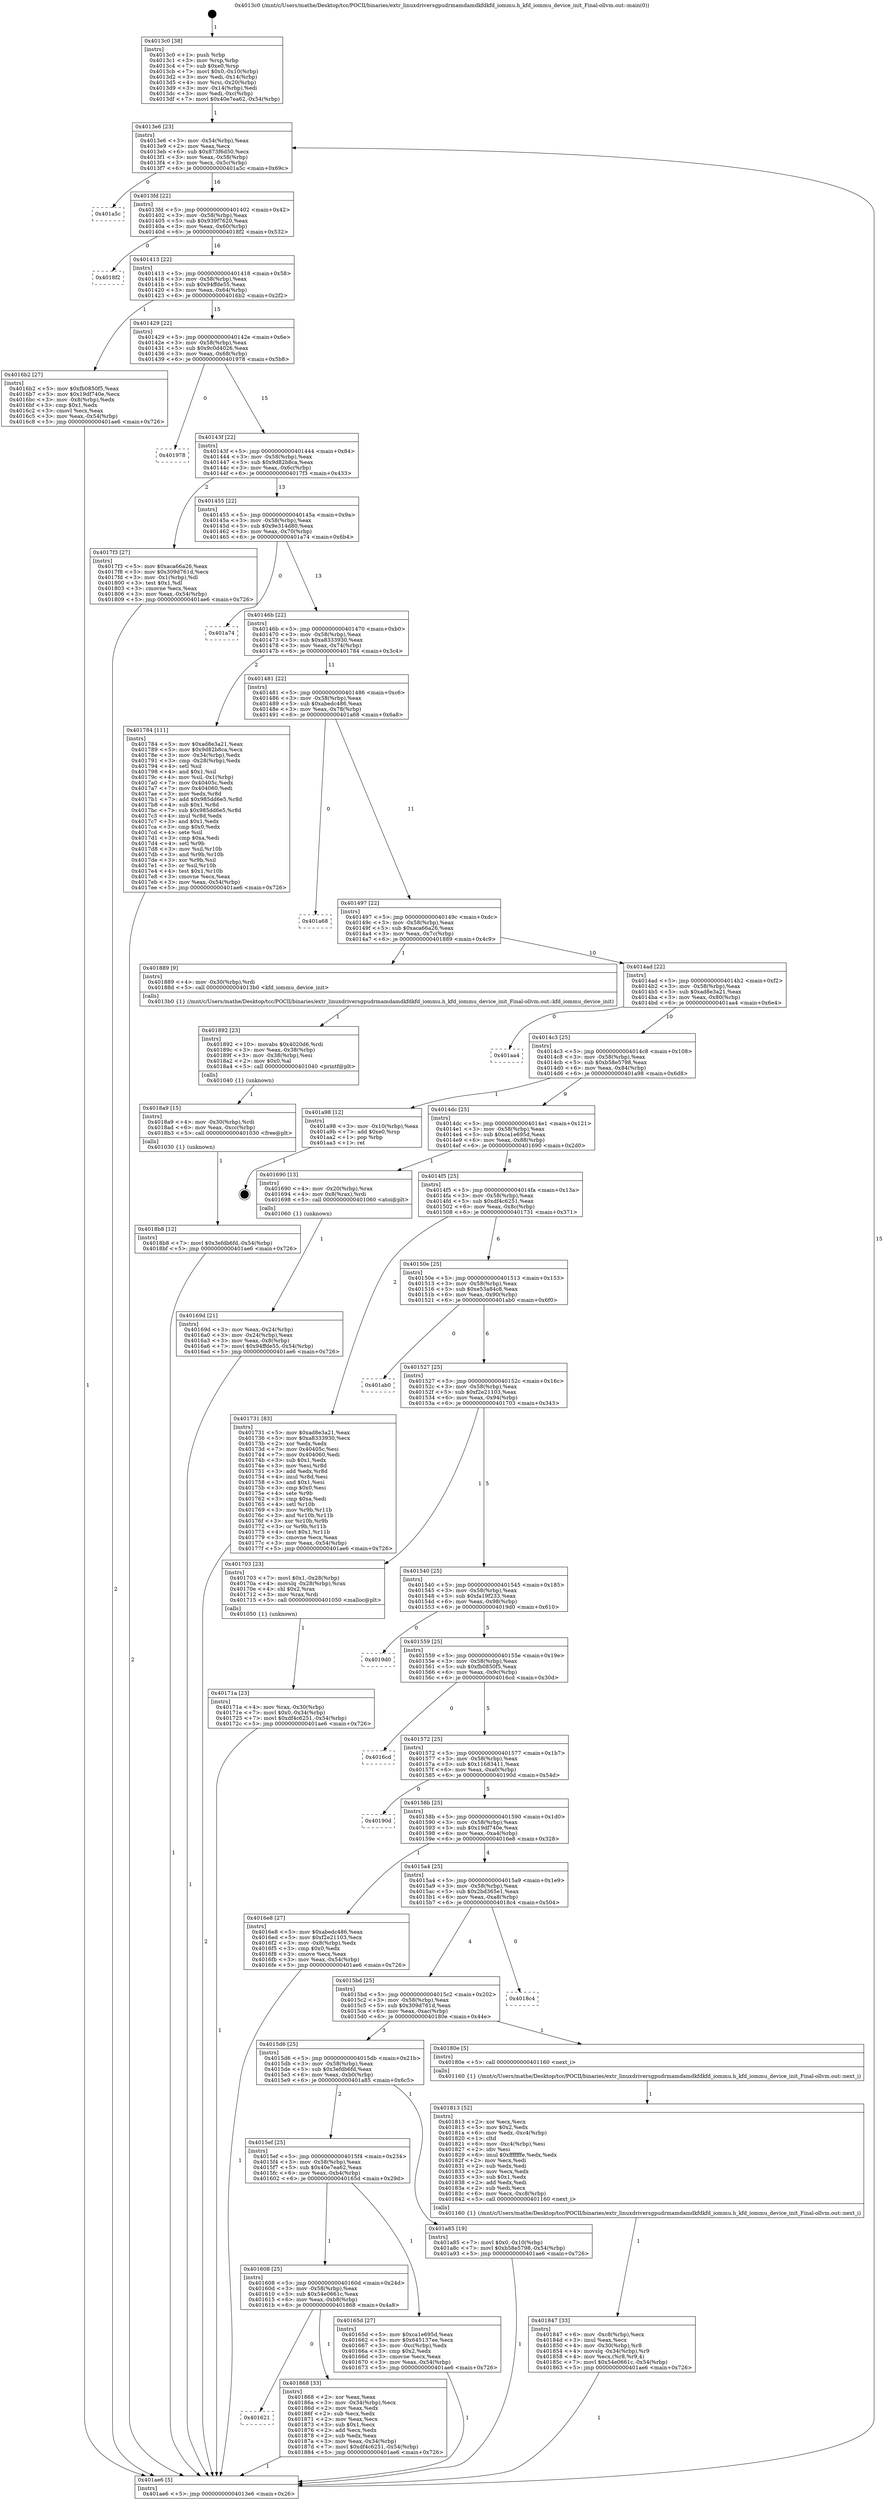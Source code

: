 digraph "0x4013c0" {
  label = "0x4013c0 (/mnt/c/Users/mathe/Desktop/tcc/POCII/binaries/extr_linuxdriversgpudrmamdamdkfdkfd_iommu.h_kfd_iommu_device_init_Final-ollvm.out::main(0))"
  labelloc = "t"
  node[shape=record]

  Entry [label="",width=0.3,height=0.3,shape=circle,fillcolor=black,style=filled]
  "0x4013e6" [label="{
     0x4013e6 [23]\l
     | [instrs]\l
     &nbsp;&nbsp;0x4013e6 \<+3\>: mov -0x54(%rbp),%eax\l
     &nbsp;&nbsp;0x4013e9 \<+2\>: mov %eax,%ecx\l
     &nbsp;&nbsp;0x4013eb \<+6\>: sub $0x873f6d50,%ecx\l
     &nbsp;&nbsp;0x4013f1 \<+3\>: mov %eax,-0x58(%rbp)\l
     &nbsp;&nbsp;0x4013f4 \<+3\>: mov %ecx,-0x5c(%rbp)\l
     &nbsp;&nbsp;0x4013f7 \<+6\>: je 0000000000401a5c \<main+0x69c\>\l
  }"]
  "0x401a5c" [label="{
     0x401a5c\l
  }", style=dashed]
  "0x4013fd" [label="{
     0x4013fd [22]\l
     | [instrs]\l
     &nbsp;&nbsp;0x4013fd \<+5\>: jmp 0000000000401402 \<main+0x42\>\l
     &nbsp;&nbsp;0x401402 \<+3\>: mov -0x58(%rbp),%eax\l
     &nbsp;&nbsp;0x401405 \<+5\>: sub $0x939f7620,%eax\l
     &nbsp;&nbsp;0x40140a \<+3\>: mov %eax,-0x60(%rbp)\l
     &nbsp;&nbsp;0x40140d \<+6\>: je 00000000004018f2 \<main+0x532\>\l
  }"]
  Exit [label="",width=0.3,height=0.3,shape=circle,fillcolor=black,style=filled,peripheries=2]
  "0x4018f2" [label="{
     0x4018f2\l
  }", style=dashed]
  "0x401413" [label="{
     0x401413 [22]\l
     | [instrs]\l
     &nbsp;&nbsp;0x401413 \<+5\>: jmp 0000000000401418 \<main+0x58\>\l
     &nbsp;&nbsp;0x401418 \<+3\>: mov -0x58(%rbp),%eax\l
     &nbsp;&nbsp;0x40141b \<+5\>: sub $0x94ffde55,%eax\l
     &nbsp;&nbsp;0x401420 \<+3\>: mov %eax,-0x64(%rbp)\l
     &nbsp;&nbsp;0x401423 \<+6\>: je 00000000004016b2 \<main+0x2f2\>\l
  }"]
  "0x4018b8" [label="{
     0x4018b8 [12]\l
     | [instrs]\l
     &nbsp;&nbsp;0x4018b8 \<+7\>: movl $0x3efdb6fd,-0x54(%rbp)\l
     &nbsp;&nbsp;0x4018bf \<+5\>: jmp 0000000000401ae6 \<main+0x726\>\l
  }"]
  "0x4016b2" [label="{
     0x4016b2 [27]\l
     | [instrs]\l
     &nbsp;&nbsp;0x4016b2 \<+5\>: mov $0xfb0850f5,%eax\l
     &nbsp;&nbsp;0x4016b7 \<+5\>: mov $0x19df740e,%ecx\l
     &nbsp;&nbsp;0x4016bc \<+3\>: mov -0x8(%rbp),%edx\l
     &nbsp;&nbsp;0x4016bf \<+3\>: cmp $0x1,%edx\l
     &nbsp;&nbsp;0x4016c2 \<+3\>: cmovl %ecx,%eax\l
     &nbsp;&nbsp;0x4016c5 \<+3\>: mov %eax,-0x54(%rbp)\l
     &nbsp;&nbsp;0x4016c8 \<+5\>: jmp 0000000000401ae6 \<main+0x726\>\l
  }"]
  "0x401429" [label="{
     0x401429 [22]\l
     | [instrs]\l
     &nbsp;&nbsp;0x401429 \<+5\>: jmp 000000000040142e \<main+0x6e\>\l
     &nbsp;&nbsp;0x40142e \<+3\>: mov -0x58(%rbp),%eax\l
     &nbsp;&nbsp;0x401431 \<+5\>: sub $0x9c0d4026,%eax\l
     &nbsp;&nbsp;0x401436 \<+3\>: mov %eax,-0x68(%rbp)\l
     &nbsp;&nbsp;0x401439 \<+6\>: je 0000000000401978 \<main+0x5b8\>\l
  }"]
  "0x4018a9" [label="{
     0x4018a9 [15]\l
     | [instrs]\l
     &nbsp;&nbsp;0x4018a9 \<+4\>: mov -0x30(%rbp),%rdi\l
     &nbsp;&nbsp;0x4018ad \<+6\>: mov %eax,-0xcc(%rbp)\l
     &nbsp;&nbsp;0x4018b3 \<+5\>: call 0000000000401030 \<free@plt\>\l
     | [calls]\l
     &nbsp;&nbsp;0x401030 \{1\} (unknown)\l
  }"]
  "0x401978" [label="{
     0x401978\l
  }", style=dashed]
  "0x40143f" [label="{
     0x40143f [22]\l
     | [instrs]\l
     &nbsp;&nbsp;0x40143f \<+5\>: jmp 0000000000401444 \<main+0x84\>\l
     &nbsp;&nbsp;0x401444 \<+3\>: mov -0x58(%rbp),%eax\l
     &nbsp;&nbsp;0x401447 \<+5\>: sub $0x9d82b8ca,%eax\l
     &nbsp;&nbsp;0x40144c \<+3\>: mov %eax,-0x6c(%rbp)\l
     &nbsp;&nbsp;0x40144f \<+6\>: je 00000000004017f3 \<main+0x433\>\l
  }"]
  "0x401892" [label="{
     0x401892 [23]\l
     | [instrs]\l
     &nbsp;&nbsp;0x401892 \<+10\>: movabs $0x4020d6,%rdi\l
     &nbsp;&nbsp;0x40189c \<+3\>: mov %eax,-0x38(%rbp)\l
     &nbsp;&nbsp;0x40189f \<+3\>: mov -0x38(%rbp),%esi\l
     &nbsp;&nbsp;0x4018a2 \<+2\>: mov $0x0,%al\l
     &nbsp;&nbsp;0x4018a4 \<+5\>: call 0000000000401040 \<printf@plt\>\l
     | [calls]\l
     &nbsp;&nbsp;0x401040 \{1\} (unknown)\l
  }"]
  "0x4017f3" [label="{
     0x4017f3 [27]\l
     | [instrs]\l
     &nbsp;&nbsp;0x4017f3 \<+5\>: mov $0xaca66a26,%eax\l
     &nbsp;&nbsp;0x4017f8 \<+5\>: mov $0x309d761d,%ecx\l
     &nbsp;&nbsp;0x4017fd \<+3\>: mov -0x1(%rbp),%dl\l
     &nbsp;&nbsp;0x401800 \<+3\>: test $0x1,%dl\l
     &nbsp;&nbsp;0x401803 \<+3\>: cmovne %ecx,%eax\l
     &nbsp;&nbsp;0x401806 \<+3\>: mov %eax,-0x54(%rbp)\l
     &nbsp;&nbsp;0x401809 \<+5\>: jmp 0000000000401ae6 \<main+0x726\>\l
  }"]
  "0x401455" [label="{
     0x401455 [22]\l
     | [instrs]\l
     &nbsp;&nbsp;0x401455 \<+5\>: jmp 000000000040145a \<main+0x9a\>\l
     &nbsp;&nbsp;0x40145a \<+3\>: mov -0x58(%rbp),%eax\l
     &nbsp;&nbsp;0x40145d \<+5\>: sub $0x9e314d80,%eax\l
     &nbsp;&nbsp;0x401462 \<+3\>: mov %eax,-0x70(%rbp)\l
     &nbsp;&nbsp;0x401465 \<+6\>: je 0000000000401a74 \<main+0x6b4\>\l
  }"]
  "0x401621" [label="{
     0x401621\l
  }", style=dashed]
  "0x401a74" [label="{
     0x401a74\l
  }", style=dashed]
  "0x40146b" [label="{
     0x40146b [22]\l
     | [instrs]\l
     &nbsp;&nbsp;0x40146b \<+5\>: jmp 0000000000401470 \<main+0xb0\>\l
     &nbsp;&nbsp;0x401470 \<+3\>: mov -0x58(%rbp),%eax\l
     &nbsp;&nbsp;0x401473 \<+5\>: sub $0xa8333930,%eax\l
     &nbsp;&nbsp;0x401478 \<+3\>: mov %eax,-0x74(%rbp)\l
     &nbsp;&nbsp;0x40147b \<+6\>: je 0000000000401784 \<main+0x3c4\>\l
  }"]
  "0x401868" [label="{
     0x401868 [33]\l
     | [instrs]\l
     &nbsp;&nbsp;0x401868 \<+2\>: xor %eax,%eax\l
     &nbsp;&nbsp;0x40186a \<+3\>: mov -0x34(%rbp),%ecx\l
     &nbsp;&nbsp;0x40186d \<+2\>: mov %eax,%edx\l
     &nbsp;&nbsp;0x40186f \<+2\>: sub %ecx,%edx\l
     &nbsp;&nbsp;0x401871 \<+2\>: mov %eax,%ecx\l
     &nbsp;&nbsp;0x401873 \<+3\>: sub $0x1,%ecx\l
     &nbsp;&nbsp;0x401876 \<+2\>: add %ecx,%edx\l
     &nbsp;&nbsp;0x401878 \<+2\>: sub %edx,%eax\l
     &nbsp;&nbsp;0x40187a \<+3\>: mov %eax,-0x34(%rbp)\l
     &nbsp;&nbsp;0x40187d \<+7\>: movl $0xdf4c6251,-0x54(%rbp)\l
     &nbsp;&nbsp;0x401884 \<+5\>: jmp 0000000000401ae6 \<main+0x726\>\l
  }"]
  "0x401784" [label="{
     0x401784 [111]\l
     | [instrs]\l
     &nbsp;&nbsp;0x401784 \<+5\>: mov $0xad8e3a21,%eax\l
     &nbsp;&nbsp;0x401789 \<+5\>: mov $0x9d82b8ca,%ecx\l
     &nbsp;&nbsp;0x40178e \<+3\>: mov -0x34(%rbp),%edx\l
     &nbsp;&nbsp;0x401791 \<+3\>: cmp -0x28(%rbp),%edx\l
     &nbsp;&nbsp;0x401794 \<+4\>: setl %sil\l
     &nbsp;&nbsp;0x401798 \<+4\>: and $0x1,%sil\l
     &nbsp;&nbsp;0x40179c \<+4\>: mov %sil,-0x1(%rbp)\l
     &nbsp;&nbsp;0x4017a0 \<+7\>: mov 0x40405c,%edx\l
     &nbsp;&nbsp;0x4017a7 \<+7\>: mov 0x404060,%edi\l
     &nbsp;&nbsp;0x4017ae \<+3\>: mov %edx,%r8d\l
     &nbsp;&nbsp;0x4017b1 \<+7\>: add $0x985dd6e5,%r8d\l
     &nbsp;&nbsp;0x4017b8 \<+4\>: sub $0x1,%r8d\l
     &nbsp;&nbsp;0x4017bc \<+7\>: sub $0x985dd6e5,%r8d\l
     &nbsp;&nbsp;0x4017c3 \<+4\>: imul %r8d,%edx\l
     &nbsp;&nbsp;0x4017c7 \<+3\>: and $0x1,%edx\l
     &nbsp;&nbsp;0x4017ca \<+3\>: cmp $0x0,%edx\l
     &nbsp;&nbsp;0x4017cd \<+4\>: sete %sil\l
     &nbsp;&nbsp;0x4017d1 \<+3\>: cmp $0xa,%edi\l
     &nbsp;&nbsp;0x4017d4 \<+4\>: setl %r9b\l
     &nbsp;&nbsp;0x4017d8 \<+3\>: mov %sil,%r10b\l
     &nbsp;&nbsp;0x4017db \<+3\>: and %r9b,%r10b\l
     &nbsp;&nbsp;0x4017de \<+3\>: xor %r9b,%sil\l
     &nbsp;&nbsp;0x4017e1 \<+3\>: or %sil,%r10b\l
     &nbsp;&nbsp;0x4017e4 \<+4\>: test $0x1,%r10b\l
     &nbsp;&nbsp;0x4017e8 \<+3\>: cmovne %ecx,%eax\l
     &nbsp;&nbsp;0x4017eb \<+3\>: mov %eax,-0x54(%rbp)\l
     &nbsp;&nbsp;0x4017ee \<+5\>: jmp 0000000000401ae6 \<main+0x726\>\l
  }"]
  "0x401481" [label="{
     0x401481 [22]\l
     | [instrs]\l
     &nbsp;&nbsp;0x401481 \<+5\>: jmp 0000000000401486 \<main+0xc6\>\l
     &nbsp;&nbsp;0x401486 \<+3\>: mov -0x58(%rbp),%eax\l
     &nbsp;&nbsp;0x401489 \<+5\>: sub $0xabedc486,%eax\l
     &nbsp;&nbsp;0x40148e \<+3\>: mov %eax,-0x78(%rbp)\l
     &nbsp;&nbsp;0x401491 \<+6\>: je 0000000000401a68 \<main+0x6a8\>\l
  }"]
  "0x401847" [label="{
     0x401847 [33]\l
     | [instrs]\l
     &nbsp;&nbsp;0x401847 \<+6\>: mov -0xc8(%rbp),%ecx\l
     &nbsp;&nbsp;0x40184d \<+3\>: imul %eax,%ecx\l
     &nbsp;&nbsp;0x401850 \<+4\>: mov -0x30(%rbp),%r8\l
     &nbsp;&nbsp;0x401854 \<+4\>: movslq -0x34(%rbp),%r9\l
     &nbsp;&nbsp;0x401858 \<+4\>: mov %ecx,(%r8,%r9,4)\l
     &nbsp;&nbsp;0x40185c \<+7\>: movl $0x54e0661c,-0x54(%rbp)\l
     &nbsp;&nbsp;0x401863 \<+5\>: jmp 0000000000401ae6 \<main+0x726\>\l
  }"]
  "0x401a68" [label="{
     0x401a68\l
  }", style=dashed]
  "0x401497" [label="{
     0x401497 [22]\l
     | [instrs]\l
     &nbsp;&nbsp;0x401497 \<+5\>: jmp 000000000040149c \<main+0xdc\>\l
     &nbsp;&nbsp;0x40149c \<+3\>: mov -0x58(%rbp),%eax\l
     &nbsp;&nbsp;0x40149f \<+5\>: sub $0xaca66a26,%eax\l
     &nbsp;&nbsp;0x4014a4 \<+3\>: mov %eax,-0x7c(%rbp)\l
     &nbsp;&nbsp;0x4014a7 \<+6\>: je 0000000000401889 \<main+0x4c9\>\l
  }"]
  "0x401813" [label="{
     0x401813 [52]\l
     | [instrs]\l
     &nbsp;&nbsp;0x401813 \<+2\>: xor %ecx,%ecx\l
     &nbsp;&nbsp;0x401815 \<+5\>: mov $0x2,%edx\l
     &nbsp;&nbsp;0x40181a \<+6\>: mov %edx,-0xc4(%rbp)\l
     &nbsp;&nbsp;0x401820 \<+1\>: cltd\l
     &nbsp;&nbsp;0x401821 \<+6\>: mov -0xc4(%rbp),%esi\l
     &nbsp;&nbsp;0x401827 \<+2\>: idiv %esi\l
     &nbsp;&nbsp;0x401829 \<+6\>: imul $0xfffffffe,%edx,%edx\l
     &nbsp;&nbsp;0x40182f \<+2\>: mov %ecx,%edi\l
     &nbsp;&nbsp;0x401831 \<+2\>: sub %edx,%edi\l
     &nbsp;&nbsp;0x401833 \<+2\>: mov %ecx,%edx\l
     &nbsp;&nbsp;0x401835 \<+3\>: sub $0x1,%edx\l
     &nbsp;&nbsp;0x401838 \<+2\>: add %edx,%edi\l
     &nbsp;&nbsp;0x40183a \<+2\>: sub %edi,%ecx\l
     &nbsp;&nbsp;0x40183c \<+6\>: mov %ecx,-0xc8(%rbp)\l
     &nbsp;&nbsp;0x401842 \<+5\>: call 0000000000401160 \<next_i\>\l
     | [calls]\l
     &nbsp;&nbsp;0x401160 \{1\} (/mnt/c/Users/mathe/Desktop/tcc/POCII/binaries/extr_linuxdriversgpudrmamdamdkfdkfd_iommu.h_kfd_iommu_device_init_Final-ollvm.out::next_i)\l
  }"]
  "0x401889" [label="{
     0x401889 [9]\l
     | [instrs]\l
     &nbsp;&nbsp;0x401889 \<+4\>: mov -0x30(%rbp),%rdi\l
     &nbsp;&nbsp;0x40188d \<+5\>: call 00000000004013b0 \<kfd_iommu_device_init\>\l
     | [calls]\l
     &nbsp;&nbsp;0x4013b0 \{1\} (/mnt/c/Users/mathe/Desktop/tcc/POCII/binaries/extr_linuxdriversgpudrmamdamdkfdkfd_iommu.h_kfd_iommu_device_init_Final-ollvm.out::kfd_iommu_device_init)\l
  }"]
  "0x4014ad" [label="{
     0x4014ad [22]\l
     | [instrs]\l
     &nbsp;&nbsp;0x4014ad \<+5\>: jmp 00000000004014b2 \<main+0xf2\>\l
     &nbsp;&nbsp;0x4014b2 \<+3\>: mov -0x58(%rbp),%eax\l
     &nbsp;&nbsp;0x4014b5 \<+5\>: sub $0xad8e3a21,%eax\l
     &nbsp;&nbsp;0x4014ba \<+3\>: mov %eax,-0x80(%rbp)\l
     &nbsp;&nbsp;0x4014bd \<+6\>: je 0000000000401aa4 \<main+0x6e4\>\l
  }"]
  "0x40171a" [label="{
     0x40171a [23]\l
     | [instrs]\l
     &nbsp;&nbsp;0x40171a \<+4\>: mov %rax,-0x30(%rbp)\l
     &nbsp;&nbsp;0x40171e \<+7\>: movl $0x0,-0x34(%rbp)\l
     &nbsp;&nbsp;0x401725 \<+7\>: movl $0xdf4c6251,-0x54(%rbp)\l
     &nbsp;&nbsp;0x40172c \<+5\>: jmp 0000000000401ae6 \<main+0x726\>\l
  }"]
  "0x401aa4" [label="{
     0x401aa4\l
  }", style=dashed]
  "0x4014c3" [label="{
     0x4014c3 [25]\l
     | [instrs]\l
     &nbsp;&nbsp;0x4014c3 \<+5\>: jmp 00000000004014c8 \<main+0x108\>\l
     &nbsp;&nbsp;0x4014c8 \<+3\>: mov -0x58(%rbp),%eax\l
     &nbsp;&nbsp;0x4014cb \<+5\>: sub $0xb58e5798,%eax\l
     &nbsp;&nbsp;0x4014d0 \<+6\>: mov %eax,-0x84(%rbp)\l
     &nbsp;&nbsp;0x4014d6 \<+6\>: je 0000000000401a98 \<main+0x6d8\>\l
  }"]
  "0x40169d" [label="{
     0x40169d [21]\l
     | [instrs]\l
     &nbsp;&nbsp;0x40169d \<+3\>: mov %eax,-0x24(%rbp)\l
     &nbsp;&nbsp;0x4016a0 \<+3\>: mov -0x24(%rbp),%eax\l
     &nbsp;&nbsp;0x4016a3 \<+3\>: mov %eax,-0x8(%rbp)\l
     &nbsp;&nbsp;0x4016a6 \<+7\>: movl $0x94ffde55,-0x54(%rbp)\l
     &nbsp;&nbsp;0x4016ad \<+5\>: jmp 0000000000401ae6 \<main+0x726\>\l
  }"]
  "0x401a98" [label="{
     0x401a98 [12]\l
     | [instrs]\l
     &nbsp;&nbsp;0x401a98 \<+3\>: mov -0x10(%rbp),%eax\l
     &nbsp;&nbsp;0x401a9b \<+7\>: add $0xe0,%rsp\l
     &nbsp;&nbsp;0x401aa2 \<+1\>: pop %rbp\l
     &nbsp;&nbsp;0x401aa3 \<+1\>: ret\l
  }"]
  "0x4014dc" [label="{
     0x4014dc [25]\l
     | [instrs]\l
     &nbsp;&nbsp;0x4014dc \<+5\>: jmp 00000000004014e1 \<main+0x121\>\l
     &nbsp;&nbsp;0x4014e1 \<+3\>: mov -0x58(%rbp),%eax\l
     &nbsp;&nbsp;0x4014e4 \<+5\>: sub $0xca1e695d,%eax\l
     &nbsp;&nbsp;0x4014e9 \<+6\>: mov %eax,-0x88(%rbp)\l
     &nbsp;&nbsp;0x4014ef \<+6\>: je 0000000000401690 \<main+0x2d0\>\l
  }"]
  "0x4013c0" [label="{
     0x4013c0 [38]\l
     | [instrs]\l
     &nbsp;&nbsp;0x4013c0 \<+1\>: push %rbp\l
     &nbsp;&nbsp;0x4013c1 \<+3\>: mov %rsp,%rbp\l
     &nbsp;&nbsp;0x4013c4 \<+7\>: sub $0xe0,%rsp\l
     &nbsp;&nbsp;0x4013cb \<+7\>: movl $0x0,-0x10(%rbp)\l
     &nbsp;&nbsp;0x4013d2 \<+3\>: mov %edi,-0x14(%rbp)\l
     &nbsp;&nbsp;0x4013d5 \<+4\>: mov %rsi,-0x20(%rbp)\l
     &nbsp;&nbsp;0x4013d9 \<+3\>: mov -0x14(%rbp),%edi\l
     &nbsp;&nbsp;0x4013dc \<+3\>: mov %edi,-0xc(%rbp)\l
     &nbsp;&nbsp;0x4013df \<+7\>: movl $0x40e7ea62,-0x54(%rbp)\l
  }"]
  "0x401690" [label="{
     0x401690 [13]\l
     | [instrs]\l
     &nbsp;&nbsp;0x401690 \<+4\>: mov -0x20(%rbp),%rax\l
     &nbsp;&nbsp;0x401694 \<+4\>: mov 0x8(%rax),%rdi\l
     &nbsp;&nbsp;0x401698 \<+5\>: call 0000000000401060 \<atoi@plt\>\l
     | [calls]\l
     &nbsp;&nbsp;0x401060 \{1\} (unknown)\l
  }"]
  "0x4014f5" [label="{
     0x4014f5 [25]\l
     | [instrs]\l
     &nbsp;&nbsp;0x4014f5 \<+5\>: jmp 00000000004014fa \<main+0x13a\>\l
     &nbsp;&nbsp;0x4014fa \<+3\>: mov -0x58(%rbp),%eax\l
     &nbsp;&nbsp;0x4014fd \<+5\>: sub $0xdf4c6251,%eax\l
     &nbsp;&nbsp;0x401502 \<+6\>: mov %eax,-0x8c(%rbp)\l
     &nbsp;&nbsp;0x401508 \<+6\>: je 0000000000401731 \<main+0x371\>\l
  }"]
  "0x401ae6" [label="{
     0x401ae6 [5]\l
     | [instrs]\l
     &nbsp;&nbsp;0x401ae6 \<+5\>: jmp 00000000004013e6 \<main+0x26\>\l
  }"]
  "0x401731" [label="{
     0x401731 [83]\l
     | [instrs]\l
     &nbsp;&nbsp;0x401731 \<+5\>: mov $0xad8e3a21,%eax\l
     &nbsp;&nbsp;0x401736 \<+5\>: mov $0xa8333930,%ecx\l
     &nbsp;&nbsp;0x40173b \<+2\>: xor %edx,%edx\l
     &nbsp;&nbsp;0x40173d \<+7\>: mov 0x40405c,%esi\l
     &nbsp;&nbsp;0x401744 \<+7\>: mov 0x404060,%edi\l
     &nbsp;&nbsp;0x40174b \<+3\>: sub $0x1,%edx\l
     &nbsp;&nbsp;0x40174e \<+3\>: mov %esi,%r8d\l
     &nbsp;&nbsp;0x401751 \<+3\>: add %edx,%r8d\l
     &nbsp;&nbsp;0x401754 \<+4\>: imul %r8d,%esi\l
     &nbsp;&nbsp;0x401758 \<+3\>: and $0x1,%esi\l
     &nbsp;&nbsp;0x40175b \<+3\>: cmp $0x0,%esi\l
     &nbsp;&nbsp;0x40175e \<+4\>: sete %r9b\l
     &nbsp;&nbsp;0x401762 \<+3\>: cmp $0xa,%edi\l
     &nbsp;&nbsp;0x401765 \<+4\>: setl %r10b\l
     &nbsp;&nbsp;0x401769 \<+3\>: mov %r9b,%r11b\l
     &nbsp;&nbsp;0x40176c \<+3\>: and %r10b,%r11b\l
     &nbsp;&nbsp;0x40176f \<+3\>: xor %r10b,%r9b\l
     &nbsp;&nbsp;0x401772 \<+3\>: or %r9b,%r11b\l
     &nbsp;&nbsp;0x401775 \<+4\>: test $0x1,%r11b\l
     &nbsp;&nbsp;0x401779 \<+3\>: cmovne %ecx,%eax\l
     &nbsp;&nbsp;0x40177c \<+3\>: mov %eax,-0x54(%rbp)\l
     &nbsp;&nbsp;0x40177f \<+5\>: jmp 0000000000401ae6 \<main+0x726\>\l
  }"]
  "0x40150e" [label="{
     0x40150e [25]\l
     | [instrs]\l
     &nbsp;&nbsp;0x40150e \<+5\>: jmp 0000000000401513 \<main+0x153\>\l
     &nbsp;&nbsp;0x401513 \<+3\>: mov -0x58(%rbp),%eax\l
     &nbsp;&nbsp;0x401516 \<+5\>: sub $0xe53a84c8,%eax\l
     &nbsp;&nbsp;0x40151b \<+6\>: mov %eax,-0x90(%rbp)\l
     &nbsp;&nbsp;0x401521 \<+6\>: je 0000000000401ab0 \<main+0x6f0\>\l
  }"]
  "0x401608" [label="{
     0x401608 [25]\l
     | [instrs]\l
     &nbsp;&nbsp;0x401608 \<+5\>: jmp 000000000040160d \<main+0x24d\>\l
     &nbsp;&nbsp;0x40160d \<+3\>: mov -0x58(%rbp),%eax\l
     &nbsp;&nbsp;0x401610 \<+5\>: sub $0x54e0661c,%eax\l
     &nbsp;&nbsp;0x401615 \<+6\>: mov %eax,-0xb8(%rbp)\l
     &nbsp;&nbsp;0x40161b \<+6\>: je 0000000000401868 \<main+0x4a8\>\l
  }"]
  "0x401ab0" [label="{
     0x401ab0\l
  }", style=dashed]
  "0x401527" [label="{
     0x401527 [25]\l
     | [instrs]\l
     &nbsp;&nbsp;0x401527 \<+5\>: jmp 000000000040152c \<main+0x16c\>\l
     &nbsp;&nbsp;0x40152c \<+3\>: mov -0x58(%rbp),%eax\l
     &nbsp;&nbsp;0x40152f \<+5\>: sub $0xf2e21103,%eax\l
     &nbsp;&nbsp;0x401534 \<+6\>: mov %eax,-0x94(%rbp)\l
     &nbsp;&nbsp;0x40153a \<+6\>: je 0000000000401703 \<main+0x343\>\l
  }"]
  "0x40165d" [label="{
     0x40165d [27]\l
     | [instrs]\l
     &nbsp;&nbsp;0x40165d \<+5\>: mov $0xca1e695d,%eax\l
     &nbsp;&nbsp;0x401662 \<+5\>: mov $0x645137ee,%ecx\l
     &nbsp;&nbsp;0x401667 \<+3\>: mov -0xc(%rbp),%edx\l
     &nbsp;&nbsp;0x40166a \<+3\>: cmp $0x2,%edx\l
     &nbsp;&nbsp;0x40166d \<+3\>: cmovne %ecx,%eax\l
     &nbsp;&nbsp;0x401670 \<+3\>: mov %eax,-0x54(%rbp)\l
     &nbsp;&nbsp;0x401673 \<+5\>: jmp 0000000000401ae6 \<main+0x726\>\l
  }"]
  "0x401703" [label="{
     0x401703 [23]\l
     | [instrs]\l
     &nbsp;&nbsp;0x401703 \<+7\>: movl $0x1,-0x28(%rbp)\l
     &nbsp;&nbsp;0x40170a \<+4\>: movslq -0x28(%rbp),%rax\l
     &nbsp;&nbsp;0x40170e \<+4\>: shl $0x2,%rax\l
     &nbsp;&nbsp;0x401712 \<+3\>: mov %rax,%rdi\l
     &nbsp;&nbsp;0x401715 \<+5\>: call 0000000000401050 \<malloc@plt\>\l
     | [calls]\l
     &nbsp;&nbsp;0x401050 \{1\} (unknown)\l
  }"]
  "0x401540" [label="{
     0x401540 [25]\l
     | [instrs]\l
     &nbsp;&nbsp;0x401540 \<+5\>: jmp 0000000000401545 \<main+0x185\>\l
     &nbsp;&nbsp;0x401545 \<+3\>: mov -0x58(%rbp),%eax\l
     &nbsp;&nbsp;0x401548 \<+5\>: sub $0xfa19f233,%eax\l
     &nbsp;&nbsp;0x40154d \<+6\>: mov %eax,-0x98(%rbp)\l
     &nbsp;&nbsp;0x401553 \<+6\>: je 00000000004019d0 \<main+0x610\>\l
  }"]
  "0x4015ef" [label="{
     0x4015ef [25]\l
     | [instrs]\l
     &nbsp;&nbsp;0x4015ef \<+5\>: jmp 00000000004015f4 \<main+0x234\>\l
     &nbsp;&nbsp;0x4015f4 \<+3\>: mov -0x58(%rbp),%eax\l
     &nbsp;&nbsp;0x4015f7 \<+5\>: sub $0x40e7ea62,%eax\l
     &nbsp;&nbsp;0x4015fc \<+6\>: mov %eax,-0xb4(%rbp)\l
     &nbsp;&nbsp;0x401602 \<+6\>: je 000000000040165d \<main+0x29d\>\l
  }"]
  "0x4019d0" [label="{
     0x4019d0\l
  }", style=dashed]
  "0x401559" [label="{
     0x401559 [25]\l
     | [instrs]\l
     &nbsp;&nbsp;0x401559 \<+5\>: jmp 000000000040155e \<main+0x19e\>\l
     &nbsp;&nbsp;0x40155e \<+3\>: mov -0x58(%rbp),%eax\l
     &nbsp;&nbsp;0x401561 \<+5\>: sub $0xfb0850f5,%eax\l
     &nbsp;&nbsp;0x401566 \<+6\>: mov %eax,-0x9c(%rbp)\l
     &nbsp;&nbsp;0x40156c \<+6\>: je 00000000004016cd \<main+0x30d\>\l
  }"]
  "0x401a85" [label="{
     0x401a85 [19]\l
     | [instrs]\l
     &nbsp;&nbsp;0x401a85 \<+7\>: movl $0x0,-0x10(%rbp)\l
     &nbsp;&nbsp;0x401a8c \<+7\>: movl $0xb58e5798,-0x54(%rbp)\l
     &nbsp;&nbsp;0x401a93 \<+5\>: jmp 0000000000401ae6 \<main+0x726\>\l
  }"]
  "0x4016cd" [label="{
     0x4016cd\l
  }", style=dashed]
  "0x401572" [label="{
     0x401572 [25]\l
     | [instrs]\l
     &nbsp;&nbsp;0x401572 \<+5\>: jmp 0000000000401577 \<main+0x1b7\>\l
     &nbsp;&nbsp;0x401577 \<+3\>: mov -0x58(%rbp),%eax\l
     &nbsp;&nbsp;0x40157a \<+5\>: sub $0x11683411,%eax\l
     &nbsp;&nbsp;0x40157f \<+6\>: mov %eax,-0xa0(%rbp)\l
     &nbsp;&nbsp;0x401585 \<+6\>: je 000000000040190d \<main+0x54d\>\l
  }"]
  "0x4015d6" [label="{
     0x4015d6 [25]\l
     | [instrs]\l
     &nbsp;&nbsp;0x4015d6 \<+5\>: jmp 00000000004015db \<main+0x21b\>\l
     &nbsp;&nbsp;0x4015db \<+3\>: mov -0x58(%rbp),%eax\l
     &nbsp;&nbsp;0x4015de \<+5\>: sub $0x3efdb6fd,%eax\l
     &nbsp;&nbsp;0x4015e3 \<+6\>: mov %eax,-0xb0(%rbp)\l
     &nbsp;&nbsp;0x4015e9 \<+6\>: je 0000000000401a85 \<main+0x6c5\>\l
  }"]
  "0x40190d" [label="{
     0x40190d\l
  }", style=dashed]
  "0x40158b" [label="{
     0x40158b [25]\l
     | [instrs]\l
     &nbsp;&nbsp;0x40158b \<+5\>: jmp 0000000000401590 \<main+0x1d0\>\l
     &nbsp;&nbsp;0x401590 \<+3\>: mov -0x58(%rbp),%eax\l
     &nbsp;&nbsp;0x401593 \<+5\>: sub $0x19df740e,%eax\l
     &nbsp;&nbsp;0x401598 \<+6\>: mov %eax,-0xa4(%rbp)\l
     &nbsp;&nbsp;0x40159e \<+6\>: je 00000000004016e8 \<main+0x328\>\l
  }"]
  "0x40180e" [label="{
     0x40180e [5]\l
     | [instrs]\l
     &nbsp;&nbsp;0x40180e \<+5\>: call 0000000000401160 \<next_i\>\l
     | [calls]\l
     &nbsp;&nbsp;0x401160 \{1\} (/mnt/c/Users/mathe/Desktop/tcc/POCII/binaries/extr_linuxdriversgpudrmamdamdkfdkfd_iommu.h_kfd_iommu_device_init_Final-ollvm.out::next_i)\l
  }"]
  "0x4016e8" [label="{
     0x4016e8 [27]\l
     | [instrs]\l
     &nbsp;&nbsp;0x4016e8 \<+5\>: mov $0xabedc486,%eax\l
     &nbsp;&nbsp;0x4016ed \<+5\>: mov $0xf2e21103,%ecx\l
     &nbsp;&nbsp;0x4016f2 \<+3\>: mov -0x8(%rbp),%edx\l
     &nbsp;&nbsp;0x4016f5 \<+3\>: cmp $0x0,%edx\l
     &nbsp;&nbsp;0x4016f8 \<+3\>: cmove %ecx,%eax\l
     &nbsp;&nbsp;0x4016fb \<+3\>: mov %eax,-0x54(%rbp)\l
     &nbsp;&nbsp;0x4016fe \<+5\>: jmp 0000000000401ae6 \<main+0x726\>\l
  }"]
  "0x4015a4" [label="{
     0x4015a4 [25]\l
     | [instrs]\l
     &nbsp;&nbsp;0x4015a4 \<+5\>: jmp 00000000004015a9 \<main+0x1e9\>\l
     &nbsp;&nbsp;0x4015a9 \<+3\>: mov -0x58(%rbp),%eax\l
     &nbsp;&nbsp;0x4015ac \<+5\>: sub $0x2bd365e1,%eax\l
     &nbsp;&nbsp;0x4015b1 \<+6\>: mov %eax,-0xa8(%rbp)\l
     &nbsp;&nbsp;0x4015b7 \<+6\>: je 00000000004018c4 \<main+0x504\>\l
  }"]
  "0x4015bd" [label="{
     0x4015bd [25]\l
     | [instrs]\l
     &nbsp;&nbsp;0x4015bd \<+5\>: jmp 00000000004015c2 \<main+0x202\>\l
     &nbsp;&nbsp;0x4015c2 \<+3\>: mov -0x58(%rbp),%eax\l
     &nbsp;&nbsp;0x4015c5 \<+5\>: sub $0x309d761d,%eax\l
     &nbsp;&nbsp;0x4015ca \<+6\>: mov %eax,-0xac(%rbp)\l
     &nbsp;&nbsp;0x4015d0 \<+6\>: je 000000000040180e \<main+0x44e\>\l
  }"]
  "0x4018c4" [label="{
     0x4018c4\l
  }", style=dashed]
  Entry -> "0x4013c0" [label=" 1"]
  "0x4013e6" -> "0x401a5c" [label=" 0"]
  "0x4013e6" -> "0x4013fd" [label=" 16"]
  "0x401a98" -> Exit [label=" 1"]
  "0x4013fd" -> "0x4018f2" [label=" 0"]
  "0x4013fd" -> "0x401413" [label=" 16"]
  "0x401a85" -> "0x401ae6" [label=" 1"]
  "0x401413" -> "0x4016b2" [label=" 1"]
  "0x401413" -> "0x401429" [label=" 15"]
  "0x4018b8" -> "0x401ae6" [label=" 1"]
  "0x401429" -> "0x401978" [label=" 0"]
  "0x401429" -> "0x40143f" [label=" 15"]
  "0x4018a9" -> "0x4018b8" [label=" 1"]
  "0x40143f" -> "0x4017f3" [label=" 2"]
  "0x40143f" -> "0x401455" [label=" 13"]
  "0x401892" -> "0x4018a9" [label=" 1"]
  "0x401455" -> "0x401a74" [label=" 0"]
  "0x401455" -> "0x40146b" [label=" 13"]
  "0x401889" -> "0x401892" [label=" 1"]
  "0x40146b" -> "0x401784" [label=" 2"]
  "0x40146b" -> "0x401481" [label=" 11"]
  "0x401868" -> "0x401ae6" [label=" 1"]
  "0x401481" -> "0x401a68" [label=" 0"]
  "0x401481" -> "0x401497" [label=" 11"]
  "0x401608" -> "0x401868" [label=" 1"]
  "0x401497" -> "0x401889" [label=" 1"]
  "0x401497" -> "0x4014ad" [label=" 10"]
  "0x401608" -> "0x401621" [label=" 0"]
  "0x4014ad" -> "0x401aa4" [label=" 0"]
  "0x4014ad" -> "0x4014c3" [label=" 10"]
  "0x401847" -> "0x401ae6" [label=" 1"]
  "0x4014c3" -> "0x401a98" [label=" 1"]
  "0x4014c3" -> "0x4014dc" [label=" 9"]
  "0x401813" -> "0x401847" [label=" 1"]
  "0x4014dc" -> "0x401690" [label=" 1"]
  "0x4014dc" -> "0x4014f5" [label=" 8"]
  "0x40180e" -> "0x401813" [label=" 1"]
  "0x4014f5" -> "0x401731" [label=" 2"]
  "0x4014f5" -> "0x40150e" [label=" 6"]
  "0x4017f3" -> "0x401ae6" [label=" 2"]
  "0x40150e" -> "0x401ab0" [label=" 0"]
  "0x40150e" -> "0x401527" [label=" 6"]
  "0x401784" -> "0x401ae6" [label=" 2"]
  "0x401527" -> "0x401703" [label=" 1"]
  "0x401527" -> "0x401540" [label=" 5"]
  "0x401731" -> "0x401ae6" [label=" 2"]
  "0x401540" -> "0x4019d0" [label=" 0"]
  "0x401540" -> "0x401559" [label=" 5"]
  "0x401703" -> "0x40171a" [label=" 1"]
  "0x401559" -> "0x4016cd" [label=" 0"]
  "0x401559" -> "0x401572" [label=" 5"]
  "0x4016e8" -> "0x401ae6" [label=" 1"]
  "0x401572" -> "0x40190d" [label=" 0"]
  "0x401572" -> "0x40158b" [label=" 5"]
  "0x40169d" -> "0x401ae6" [label=" 1"]
  "0x40158b" -> "0x4016e8" [label=" 1"]
  "0x40158b" -> "0x4015a4" [label=" 4"]
  "0x401690" -> "0x40169d" [label=" 1"]
  "0x4015a4" -> "0x4018c4" [label=" 0"]
  "0x4015a4" -> "0x4015bd" [label=" 4"]
  "0x401ae6" -> "0x4013e6" [label=" 15"]
  "0x4015bd" -> "0x40180e" [label=" 1"]
  "0x4015bd" -> "0x4015d6" [label=" 3"]
  "0x4016b2" -> "0x401ae6" [label=" 1"]
  "0x4015d6" -> "0x401a85" [label=" 1"]
  "0x4015d6" -> "0x4015ef" [label=" 2"]
  "0x40171a" -> "0x401ae6" [label=" 1"]
  "0x4015ef" -> "0x40165d" [label=" 1"]
  "0x4015ef" -> "0x401608" [label=" 1"]
  "0x40165d" -> "0x401ae6" [label=" 1"]
  "0x4013c0" -> "0x4013e6" [label=" 1"]
}
